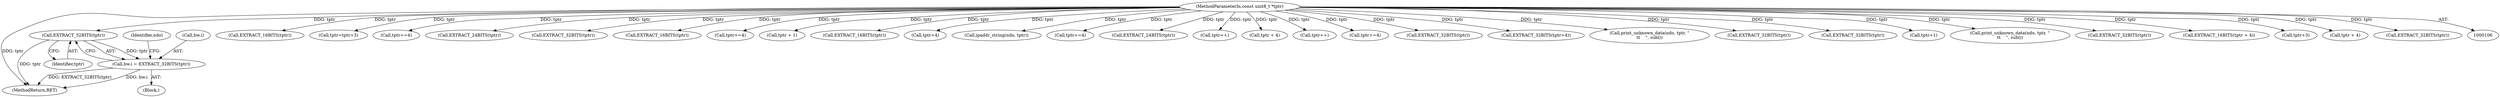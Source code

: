 digraph "0_tcpdump_5d0d76e88ee2d3236d7e032589d6f1d4ec5f7b1e@pointer" {
"1000195" [label="(Call,EXTRACT_32BITS(tptr))"];
"1000108" [label="(MethodParameterIn,const uint8_t *tptr)"];
"1000191" [label="(Call,bw.i = EXTRACT_32BITS(tptr))"];
"1000345" [label="(Call,EXTRACT_16BITS(tptr))"];
"1000383" [label="(Call,tptr=tptr+3)"];
"1000479" [label="(Call,tptr+=4)"];
"1000195" [label="(Call,EXTRACT_32BITS(tptr))"];
"1000600" [label="(MethodReturn,RET)"];
"1000381" [label="(Call,EXTRACT_24BITS(tptr))"];
"1000230" [label="(Call,EXTRACT_32BITS(tptr))"];
"1000343" [label="(Call,EXTRACT_16BITS(tptr))"];
"1000438" [label="(Call,tptr+=4)"];
"1000435" [label="(Call,tptr + 1)"];
"1000402" [label="(Call,EXTRACT_16BITS(tptr))"];
"1000164" [label="(Call,tptr+4)"];
"1000180" [label="(Call,ipaddr_string(ndo, tptr))"];
"1000196" [label="(Identifier,tptr)"];
"1000248" [label="(Call,tptr+=4)"];
"1000325" [label="(Call,EXTRACT_24BITS(tptr))"];
"1000395" [label="(Call,tptr++)"];
"1000199" [label="(Identifier,ndo)"];
"1000524" [label="(Call,tptr + 4)"];
"1000269" [label="(Call,tptr++)"];
"1000311" [label="(Call,tptr+=4)"];
"1000537" [label="(Call,EXTRACT_32BITS(tptr))"];
"1000163" [label="(Call,EXTRACT_32BITS(tptr+4))"];
"1000587" [label="(Call,print_unknown_data(ndo, tptr, \"\n\t\t    \", subl))"];
"1000108" [label="(MethodParameterIn,const uint8_t *tptr)"];
"1000152" [label="(Call,EXTRACT_32BITS(tptr))"];
"1000500" [label="(Call,EXTRACT_32BITS(tptr))"];
"1000366" [label="(Call,tptr+1)"];
"1000576" [label="(Call,print_unknown_data(ndo, tptr, \"\n\t\t    \", subl))"];
"1000461" [label="(Call,EXTRACT_32BITS(tptr))"];
"1000523" [label="(Call,EXTRACT_16BITS(tptr + 4))"];
"1000385" [label="(Call,tptr+3)"];
"1000191" [label="(Call,bw.i = EXTRACT_32BITS(tptr))"];
"1000564" [label="(Call,tptr + 4)"];
"1000293" [label="(Call,EXTRACT_32BITS(tptr))"];
"1000190" [label="(Block,)"];
"1000192" [label="(Call,bw.i)"];
"1000195" -> "1000191"  [label="AST: "];
"1000195" -> "1000196"  [label="CFG: "];
"1000196" -> "1000195"  [label="AST: "];
"1000191" -> "1000195"  [label="CFG: "];
"1000195" -> "1000600"  [label="DDG: tptr"];
"1000195" -> "1000191"  [label="DDG: tptr"];
"1000108" -> "1000195"  [label="DDG: tptr"];
"1000108" -> "1000106"  [label="AST: "];
"1000108" -> "1000600"  [label="DDG: tptr"];
"1000108" -> "1000152"  [label="DDG: tptr"];
"1000108" -> "1000163"  [label="DDG: tptr"];
"1000108" -> "1000164"  [label="DDG: tptr"];
"1000108" -> "1000180"  [label="DDG: tptr"];
"1000108" -> "1000230"  [label="DDG: tptr"];
"1000108" -> "1000248"  [label="DDG: tptr"];
"1000108" -> "1000269"  [label="DDG: tptr"];
"1000108" -> "1000293"  [label="DDG: tptr"];
"1000108" -> "1000311"  [label="DDG: tptr"];
"1000108" -> "1000325"  [label="DDG: tptr"];
"1000108" -> "1000343"  [label="DDG: tptr"];
"1000108" -> "1000345"  [label="DDG: tptr"];
"1000108" -> "1000366"  [label="DDG: tptr"];
"1000108" -> "1000381"  [label="DDG: tptr"];
"1000108" -> "1000383"  [label="DDG: tptr"];
"1000108" -> "1000385"  [label="DDG: tptr"];
"1000108" -> "1000395"  [label="DDG: tptr"];
"1000108" -> "1000402"  [label="DDG: tptr"];
"1000108" -> "1000435"  [label="DDG: tptr"];
"1000108" -> "1000438"  [label="DDG: tptr"];
"1000108" -> "1000461"  [label="DDG: tptr"];
"1000108" -> "1000479"  [label="DDG: tptr"];
"1000108" -> "1000500"  [label="DDG: tptr"];
"1000108" -> "1000523"  [label="DDG: tptr"];
"1000108" -> "1000524"  [label="DDG: tptr"];
"1000108" -> "1000537"  [label="DDG: tptr"];
"1000108" -> "1000564"  [label="DDG: tptr"];
"1000108" -> "1000576"  [label="DDG: tptr"];
"1000108" -> "1000587"  [label="DDG: tptr"];
"1000191" -> "1000190"  [label="AST: "];
"1000192" -> "1000191"  [label="AST: "];
"1000199" -> "1000191"  [label="CFG: "];
"1000191" -> "1000600"  [label="DDG: EXTRACT_32BITS(tptr)"];
"1000191" -> "1000600"  [label="DDG: bw.i"];
}
